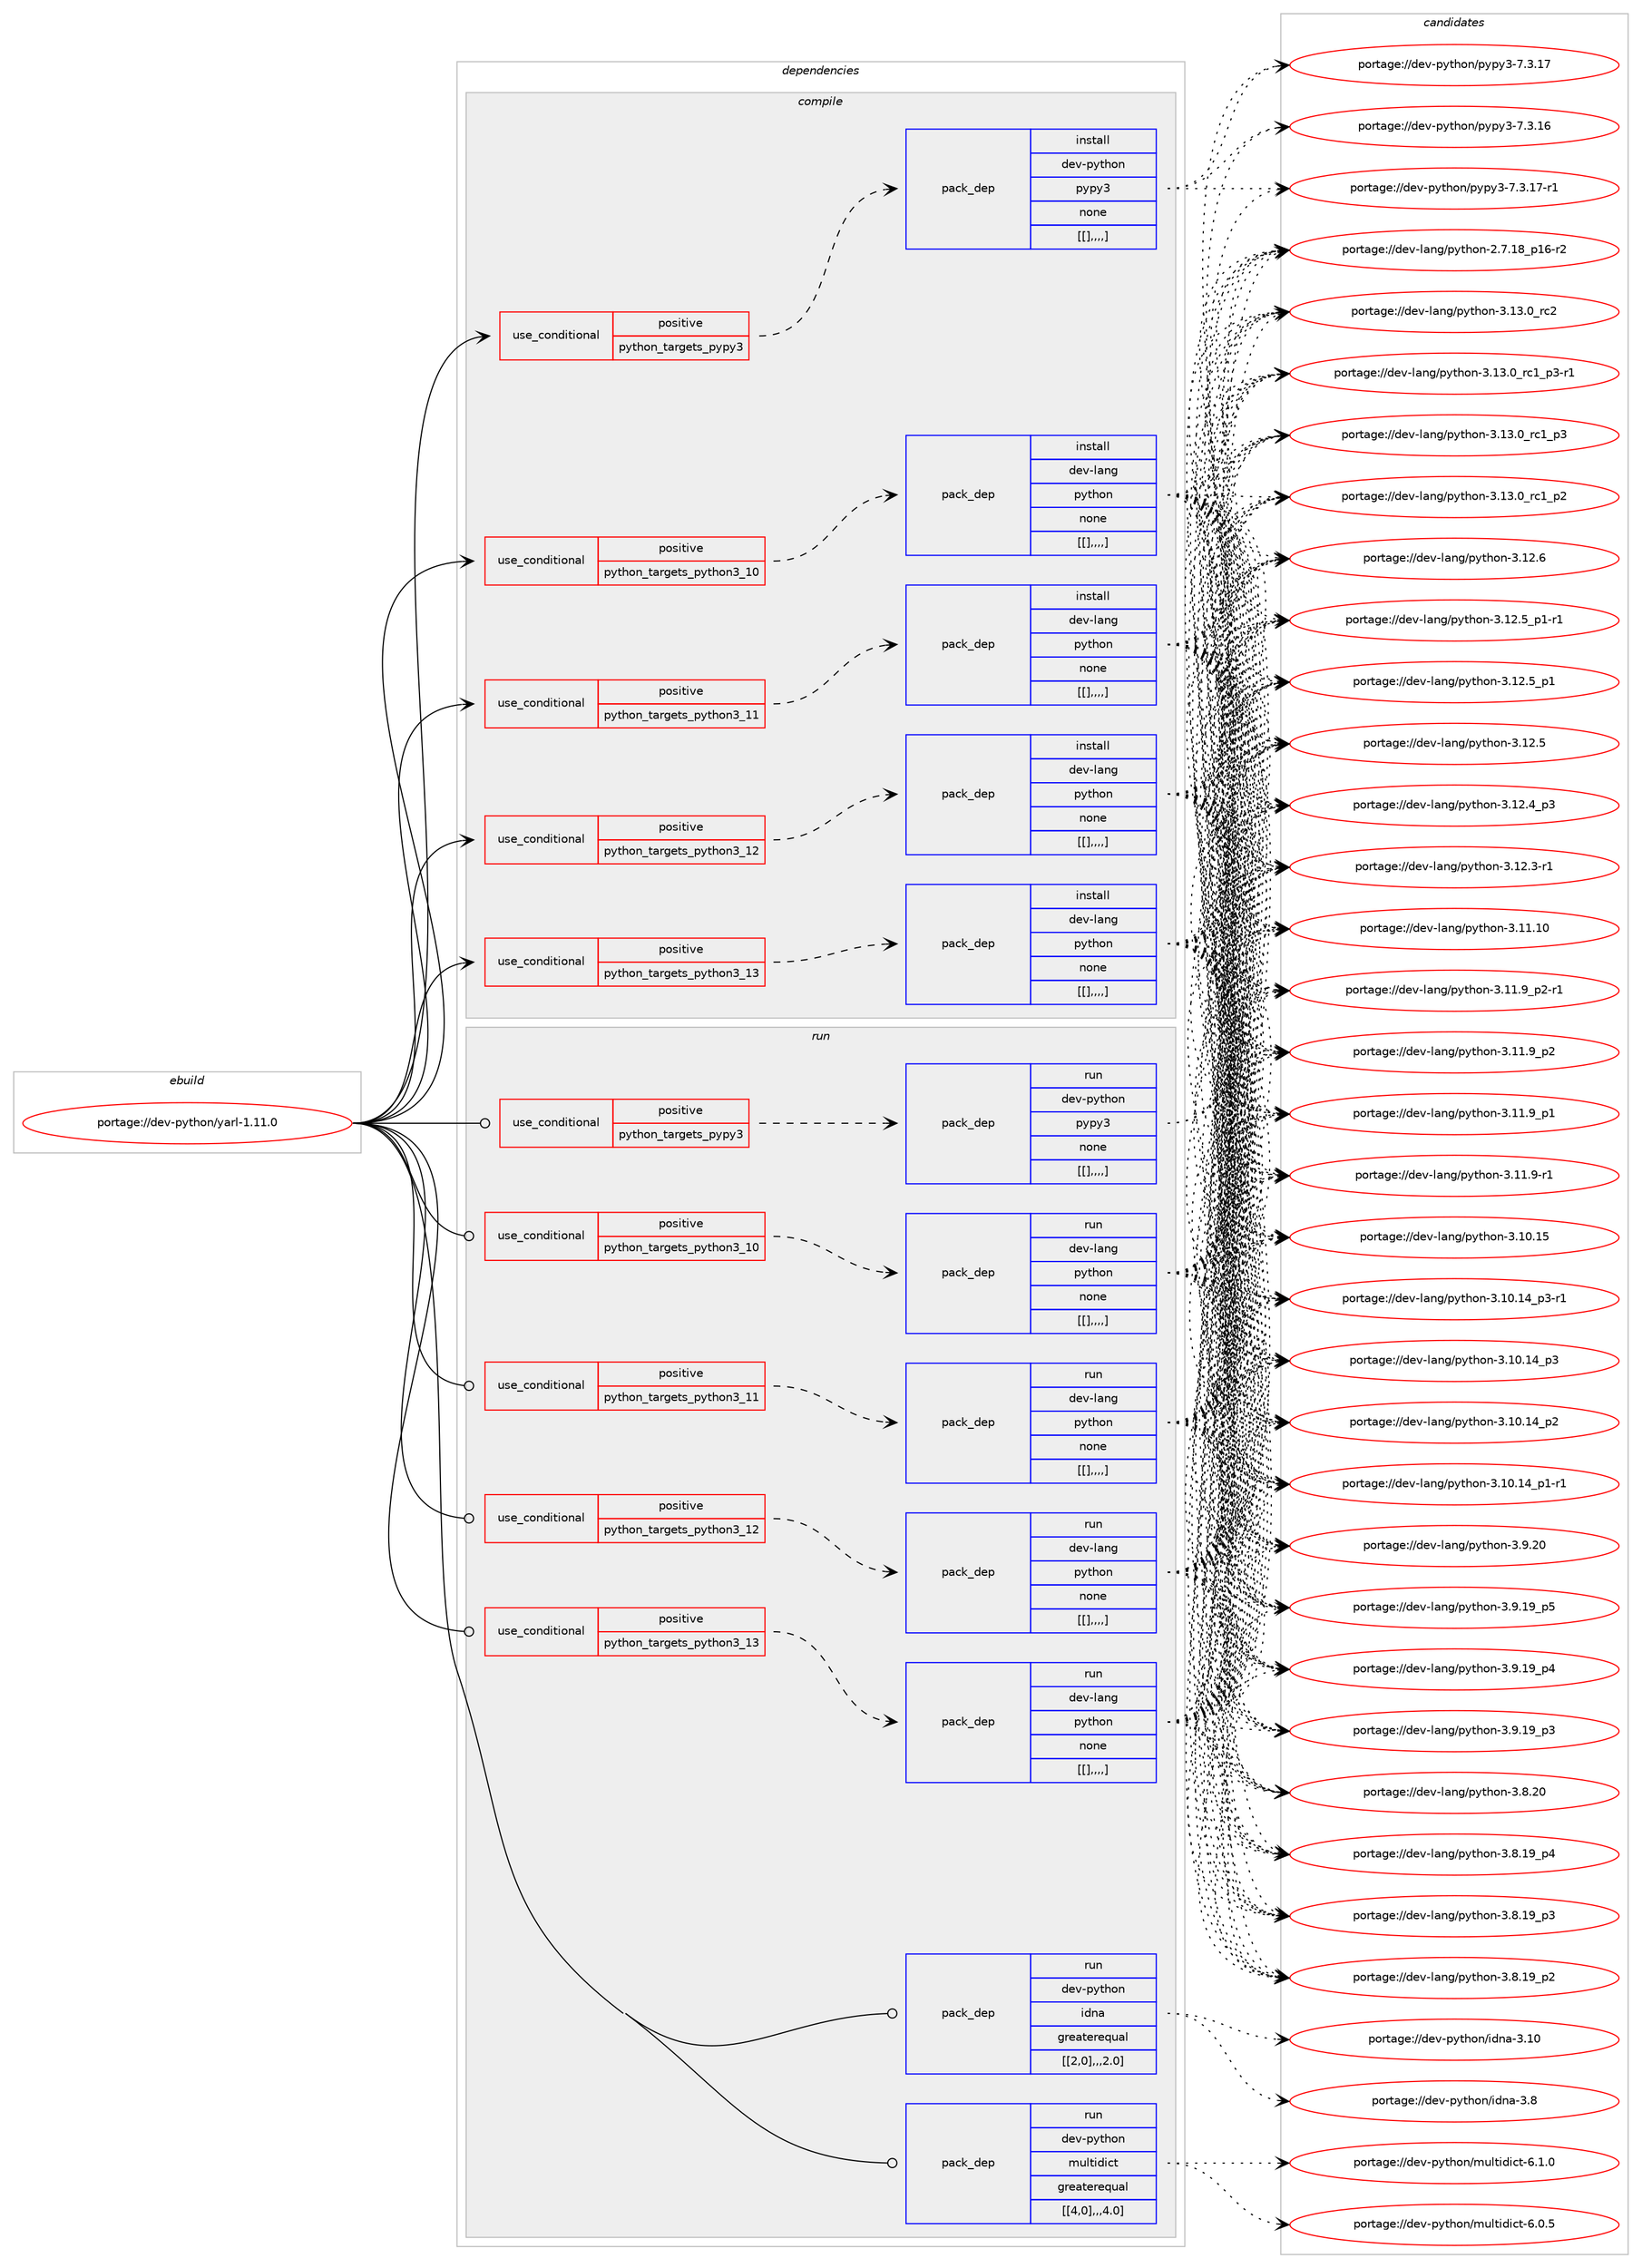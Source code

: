 digraph prolog {

# *************
# Graph options
# *************

newrank=true;
concentrate=true;
compound=true;
graph [rankdir=LR,fontname=Helvetica,fontsize=10,ranksep=1.5];#, ranksep=2.5, nodesep=0.2];
edge  [arrowhead=vee];
node  [fontname=Helvetica,fontsize=10];

# **********
# The ebuild
# **********

subgraph cluster_leftcol {
color=gray;
label=<<i>ebuild</i>>;
id [label="portage://dev-python/yarl-1.11.0", color=red, width=4, href="../dev-python/yarl-1.11.0.svg"];
}

# ****************
# The dependencies
# ****************

subgraph cluster_midcol {
color=gray;
label=<<i>dependencies</i>>;
subgraph cluster_compile {
fillcolor="#eeeeee";
style=filled;
label=<<i>compile</i>>;
subgraph cond42488 {
dependency170231 [label=<<TABLE BORDER="0" CELLBORDER="1" CELLSPACING="0" CELLPADDING="4"><TR><TD ROWSPAN="3" CELLPADDING="10">use_conditional</TD></TR><TR><TD>positive</TD></TR><TR><TD>python_targets_pypy3</TD></TR></TABLE>>, shape=none, color=red];
subgraph pack126477 {
dependency170232 [label=<<TABLE BORDER="0" CELLBORDER="1" CELLSPACING="0" CELLPADDING="4" WIDTH="220"><TR><TD ROWSPAN="6" CELLPADDING="30">pack_dep</TD></TR><TR><TD WIDTH="110">install</TD></TR><TR><TD>dev-python</TD></TR><TR><TD>pypy3</TD></TR><TR><TD>none</TD></TR><TR><TD>[[],,,,]</TD></TR></TABLE>>, shape=none, color=blue];
}
dependency170231:e -> dependency170232:w [weight=20,style="dashed",arrowhead="vee"];
}
id:e -> dependency170231:w [weight=20,style="solid",arrowhead="vee"];
subgraph cond42489 {
dependency170233 [label=<<TABLE BORDER="0" CELLBORDER="1" CELLSPACING="0" CELLPADDING="4"><TR><TD ROWSPAN="3" CELLPADDING="10">use_conditional</TD></TR><TR><TD>positive</TD></TR><TR><TD>python_targets_python3_10</TD></TR></TABLE>>, shape=none, color=red];
subgraph pack126478 {
dependency170234 [label=<<TABLE BORDER="0" CELLBORDER="1" CELLSPACING="0" CELLPADDING="4" WIDTH="220"><TR><TD ROWSPAN="6" CELLPADDING="30">pack_dep</TD></TR><TR><TD WIDTH="110">install</TD></TR><TR><TD>dev-lang</TD></TR><TR><TD>python</TD></TR><TR><TD>none</TD></TR><TR><TD>[[],,,,]</TD></TR></TABLE>>, shape=none, color=blue];
}
dependency170233:e -> dependency170234:w [weight=20,style="dashed",arrowhead="vee"];
}
id:e -> dependency170233:w [weight=20,style="solid",arrowhead="vee"];
subgraph cond42490 {
dependency170235 [label=<<TABLE BORDER="0" CELLBORDER="1" CELLSPACING="0" CELLPADDING="4"><TR><TD ROWSPAN="3" CELLPADDING="10">use_conditional</TD></TR><TR><TD>positive</TD></TR><TR><TD>python_targets_python3_11</TD></TR></TABLE>>, shape=none, color=red];
subgraph pack126479 {
dependency170236 [label=<<TABLE BORDER="0" CELLBORDER="1" CELLSPACING="0" CELLPADDING="4" WIDTH="220"><TR><TD ROWSPAN="6" CELLPADDING="30">pack_dep</TD></TR><TR><TD WIDTH="110">install</TD></TR><TR><TD>dev-lang</TD></TR><TR><TD>python</TD></TR><TR><TD>none</TD></TR><TR><TD>[[],,,,]</TD></TR></TABLE>>, shape=none, color=blue];
}
dependency170235:e -> dependency170236:w [weight=20,style="dashed",arrowhead="vee"];
}
id:e -> dependency170235:w [weight=20,style="solid",arrowhead="vee"];
subgraph cond42491 {
dependency170237 [label=<<TABLE BORDER="0" CELLBORDER="1" CELLSPACING="0" CELLPADDING="4"><TR><TD ROWSPAN="3" CELLPADDING="10">use_conditional</TD></TR><TR><TD>positive</TD></TR><TR><TD>python_targets_python3_12</TD></TR></TABLE>>, shape=none, color=red];
subgraph pack126480 {
dependency170238 [label=<<TABLE BORDER="0" CELLBORDER="1" CELLSPACING="0" CELLPADDING="4" WIDTH="220"><TR><TD ROWSPAN="6" CELLPADDING="30">pack_dep</TD></TR><TR><TD WIDTH="110">install</TD></TR><TR><TD>dev-lang</TD></TR><TR><TD>python</TD></TR><TR><TD>none</TD></TR><TR><TD>[[],,,,]</TD></TR></TABLE>>, shape=none, color=blue];
}
dependency170237:e -> dependency170238:w [weight=20,style="dashed",arrowhead="vee"];
}
id:e -> dependency170237:w [weight=20,style="solid",arrowhead="vee"];
subgraph cond42492 {
dependency170239 [label=<<TABLE BORDER="0" CELLBORDER="1" CELLSPACING="0" CELLPADDING="4"><TR><TD ROWSPAN="3" CELLPADDING="10">use_conditional</TD></TR><TR><TD>positive</TD></TR><TR><TD>python_targets_python3_13</TD></TR></TABLE>>, shape=none, color=red];
subgraph pack126481 {
dependency170240 [label=<<TABLE BORDER="0" CELLBORDER="1" CELLSPACING="0" CELLPADDING="4" WIDTH="220"><TR><TD ROWSPAN="6" CELLPADDING="30">pack_dep</TD></TR><TR><TD WIDTH="110">install</TD></TR><TR><TD>dev-lang</TD></TR><TR><TD>python</TD></TR><TR><TD>none</TD></TR><TR><TD>[[],,,,]</TD></TR></TABLE>>, shape=none, color=blue];
}
dependency170239:e -> dependency170240:w [weight=20,style="dashed",arrowhead="vee"];
}
id:e -> dependency170239:w [weight=20,style="solid",arrowhead="vee"];
}
subgraph cluster_compileandrun {
fillcolor="#eeeeee";
style=filled;
label=<<i>compile and run</i>>;
}
subgraph cluster_run {
fillcolor="#eeeeee";
style=filled;
label=<<i>run</i>>;
subgraph cond42493 {
dependency170241 [label=<<TABLE BORDER="0" CELLBORDER="1" CELLSPACING="0" CELLPADDING="4"><TR><TD ROWSPAN="3" CELLPADDING="10">use_conditional</TD></TR><TR><TD>positive</TD></TR><TR><TD>python_targets_pypy3</TD></TR></TABLE>>, shape=none, color=red];
subgraph pack126482 {
dependency170242 [label=<<TABLE BORDER="0" CELLBORDER="1" CELLSPACING="0" CELLPADDING="4" WIDTH="220"><TR><TD ROWSPAN="6" CELLPADDING="30">pack_dep</TD></TR><TR><TD WIDTH="110">run</TD></TR><TR><TD>dev-python</TD></TR><TR><TD>pypy3</TD></TR><TR><TD>none</TD></TR><TR><TD>[[],,,,]</TD></TR></TABLE>>, shape=none, color=blue];
}
dependency170241:e -> dependency170242:w [weight=20,style="dashed",arrowhead="vee"];
}
id:e -> dependency170241:w [weight=20,style="solid",arrowhead="odot"];
subgraph cond42494 {
dependency170243 [label=<<TABLE BORDER="0" CELLBORDER="1" CELLSPACING="0" CELLPADDING="4"><TR><TD ROWSPAN="3" CELLPADDING="10">use_conditional</TD></TR><TR><TD>positive</TD></TR><TR><TD>python_targets_python3_10</TD></TR></TABLE>>, shape=none, color=red];
subgraph pack126483 {
dependency170244 [label=<<TABLE BORDER="0" CELLBORDER="1" CELLSPACING="0" CELLPADDING="4" WIDTH="220"><TR><TD ROWSPAN="6" CELLPADDING="30">pack_dep</TD></TR><TR><TD WIDTH="110">run</TD></TR><TR><TD>dev-lang</TD></TR><TR><TD>python</TD></TR><TR><TD>none</TD></TR><TR><TD>[[],,,,]</TD></TR></TABLE>>, shape=none, color=blue];
}
dependency170243:e -> dependency170244:w [weight=20,style="dashed",arrowhead="vee"];
}
id:e -> dependency170243:w [weight=20,style="solid",arrowhead="odot"];
subgraph cond42495 {
dependency170245 [label=<<TABLE BORDER="0" CELLBORDER="1" CELLSPACING="0" CELLPADDING="4"><TR><TD ROWSPAN="3" CELLPADDING="10">use_conditional</TD></TR><TR><TD>positive</TD></TR><TR><TD>python_targets_python3_11</TD></TR></TABLE>>, shape=none, color=red];
subgraph pack126484 {
dependency170246 [label=<<TABLE BORDER="0" CELLBORDER="1" CELLSPACING="0" CELLPADDING="4" WIDTH="220"><TR><TD ROWSPAN="6" CELLPADDING="30">pack_dep</TD></TR><TR><TD WIDTH="110">run</TD></TR><TR><TD>dev-lang</TD></TR><TR><TD>python</TD></TR><TR><TD>none</TD></TR><TR><TD>[[],,,,]</TD></TR></TABLE>>, shape=none, color=blue];
}
dependency170245:e -> dependency170246:w [weight=20,style="dashed",arrowhead="vee"];
}
id:e -> dependency170245:w [weight=20,style="solid",arrowhead="odot"];
subgraph cond42496 {
dependency170247 [label=<<TABLE BORDER="0" CELLBORDER="1" CELLSPACING="0" CELLPADDING="4"><TR><TD ROWSPAN="3" CELLPADDING="10">use_conditional</TD></TR><TR><TD>positive</TD></TR><TR><TD>python_targets_python3_12</TD></TR></TABLE>>, shape=none, color=red];
subgraph pack126485 {
dependency170248 [label=<<TABLE BORDER="0" CELLBORDER="1" CELLSPACING="0" CELLPADDING="4" WIDTH="220"><TR><TD ROWSPAN="6" CELLPADDING="30">pack_dep</TD></TR><TR><TD WIDTH="110">run</TD></TR><TR><TD>dev-lang</TD></TR><TR><TD>python</TD></TR><TR><TD>none</TD></TR><TR><TD>[[],,,,]</TD></TR></TABLE>>, shape=none, color=blue];
}
dependency170247:e -> dependency170248:w [weight=20,style="dashed",arrowhead="vee"];
}
id:e -> dependency170247:w [weight=20,style="solid",arrowhead="odot"];
subgraph cond42497 {
dependency170249 [label=<<TABLE BORDER="0" CELLBORDER="1" CELLSPACING="0" CELLPADDING="4"><TR><TD ROWSPAN="3" CELLPADDING="10">use_conditional</TD></TR><TR><TD>positive</TD></TR><TR><TD>python_targets_python3_13</TD></TR></TABLE>>, shape=none, color=red];
subgraph pack126486 {
dependency170250 [label=<<TABLE BORDER="0" CELLBORDER="1" CELLSPACING="0" CELLPADDING="4" WIDTH="220"><TR><TD ROWSPAN="6" CELLPADDING="30">pack_dep</TD></TR><TR><TD WIDTH="110">run</TD></TR><TR><TD>dev-lang</TD></TR><TR><TD>python</TD></TR><TR><TD>none</TD></TR><TR><TD>[[],,,,]</TD></TR></TABLE>>, shape=none, color=blue];
}
dependency170249:e -> dependency170250:w [weight=20,style="dashed",arrowhead="vee"];
}
id:e -> dependency170249:w [weight=20,style="solid",arrowhead="odot"];
subgraph pack126487 {
dependency170251 [label=<<TABLE BORDER="0" CELLBORDER="1" CELLSPACING="0" CELLPADDING="4" WIDTH="220"><TR><TD ROWSPAN="6" CELLPADDING="30">pack_dep</TD></TR><TR><TD WIDTH="110">run</TD></TR><TR><TD>dev-python</TD></TR><TR><TD>idna</TD></TR><TR><TD>greaterequal</TD></TR><TR><TD>[[2,0],,,2.0]</TD></TR></TABLE>>, shape=none, color=blue];
}
id:e -> dependency170251:w [weight=20,style="solid",arrowhead="odot"];
subgraph pack126488 {
dependency170252 [label=<<TABLE BORDER="0" CELLBORDER="1" CELLSPACING="0" CELLPADDING="4" WIDTH="220"><TR><TD ROWSPAN="6" CELLPADDING="30">pack_dep</TD></TR><TR><TD WIDTH="110">run</TD></TR><TR><TD>dev-python</TD></TR><TR><TD>multidict</TD></TR><TR><TD>greaterequal</TD></TR><TR><TD>[[4,0],,,4.0]</TD></TR></TABLE>>, shape=none, color=blue];
}
id:e -> dependency170252:w [weight=20,style="solid",arrowhead="odot"];
}
}

# **************
# The candidates
# **************

subgraph cluster_choices {
rank=same;
color=gray;
label=<<i>candidates</i>>;

subgraph choice126477 {
color=black;
nodesep=1;
choice100101118451121211161041111104711212111212151455546514649554511449 [label="portage://dev-python/pypy3-7.3.17-r1", color=red, width=4,href="../dev-python/pypy3-7.3.17-r1.svg"];
choice10010111845112121116104111110471121211121215145554651464955 [label="portage://dev-python/pypy3-7.3.17", color=red, width=4,href="../dev-python/pypy3-7.3.17.svg"];
choice10010111845112121116104111110471121211121215145554651464954 [label="portage://dev-python/pypy3-7.3.16", color=red, width=4,href="../dev-python/pypy3-7.3.16.svg"];
dependency170232:e -> choice100101118451121211161041111104711212111212151455546514649554511449:w [style=dotted,weight="100"];
dependency170232:e -> choice10010111845112121116104111110471121211121215145554651464955:w [style=dotted,weight="100"];
dependency170232:e -> choice10010111845112121116104111110471121211121215145554651464954:w [style=dotted,weight="100"];
}
subgraph choice126478 {
color=black;
nodesep=1;
choice10010111845108971101034711212111610411111045514649514648951149950 [label="portage://dev-lang/python-3.13.0_rc2", color=red, width=4,href="../dev-lang/python-3.13.0_rc2.svg"];
choice1001011184510897110103471121211161041111104551464951464895114994995112514511449 [label="portage://dev-lang/python-3.13.0_rc1_p3-r1", color=red, width=4,href="../dev-lang/python-3.13.0_rc1_p3-r1.svg"];
choice100101118451089711010347112121116104111110455146495146489511499499511251 [label="portage://dev-lang/python-3.13.0_rc1_p3", color=red, width=4,href="../dev-lang/python-3.13.0_rc1_p3.svg"];
choice100101118451089711010347112121116104111110455146495146489511499499511250 [label="portage://dev-lang/python-3.13.0_rc1_p2", color=red, width=4,href="../dev-lang/python-3.13.0_rc1_p2.svg"];
choice10010111845108971101034711212111610411111045514649504654 [label="portage://dev-lang/python-3.12.6", color=red, width=4,href="../dev-lang/python-3.12.6.svg"];
choice1001011184510897110103471121211161041111104551464950465395112494511449 [label="portage://dev-lang/python-3.12.5_p1-r1", color=red, width=4,href="../dev-lang/python-3.12.5_p1-r1.svg"];
choice100101118451089711010347112121116104111110455146495046539511249 [label="portage://dev-lang/python-3.12.5_p1", color=red, width=4,href="../dev-lang/python-3.12.5_p1.svg"];
choice10010111845108971101034711212111610411111045514649504653 [label="portage://dev-lang/python-3.12.5", color=red, width=4,href="../dev-lang/python-3.12.5.svg"];
choice100101118451089711010347112121116104111110455146495046529511251 [label="portage://dev-lang/python-3.12.4_p3", color=red, width=4,href="../dev-lang/python-3.12.4_p3.svg"];
choice100101118451089711010347112121116104111110455146495046514511449 [label="portage://dev-lang/python-3.12.3-r1", color=red, width=4,href="../dev-lang/python-3.12.3-r1.svg"];
choice1001011184510897110103471121211161041111104551464949464948 [label="portage://dev-lang/python-3.11.10", color=red, width=4,href="../dev-lang/python-3.11.10.svg"];
choice1001011184510897110103471121211161041111104551464949465795112504511449 [label="portage://dev-lang/python-3.11.9_p2-r1", color=red, width=4,href="../dev-lang/python-3.11.9_p2-r1.svg"];
choice100101118451089711010347112121116104111110455146494946579511250 [label="portage://dev-lang/python-3.11.9_p2", color=red, width=4,href="../dev-lang/python-3.11.9_p2.svg"];
choice100101118451089711010347112121116104111110455146494946579511249 [label="portage://dev-lang/python-3.11.9_p1", color=red, width=4,href="../dev-lang/python-3.11.9_p1.svg"];
choice100101118451089711010347112121116104111110455146494946574511449 [label="portage://dev-lang/python-3.11.9-r1", color=red, width=4,href="../dev-lang/python-3.11.9-r1.svg"];
choice1001011184510897110103471121211161041111104551464948464953 [label="portage://dev-lang/python-3.10.15", color=red, width=4,href="../dev-lang/python-3.10.15.svg"];
choice100101118451089711010347112121116104111110455146494846495295112514511449 [label="portage://dev-lang/python-3.10.14_p3-r1", color=red, width=4,href="../dev-lang/python-3.10.14_p3-r1.svg"];
choice10010111845108971101034711212111610411111045514649484649529511251 [label="portage://dev-lang/python-3.10.14_p3", color=red, width=4,href="../dev-lang/python-3.10.14_p3.svg"];
choice10010111845108971101034711212111610411111045514649484649529511250 [label="portage://dev-lang/python-3.10.14_p2", color=red, width=4,href="../dev-lang/python-3.10.14_p2.svg"];
choice100101118451089711010347112121116104111110455146494846495295112494511449 [label="portage://dev-lang/python-3.10.14_p1-r1", color=red, width=4,href="../dev-lang/python-3.10.14_p1-r1.svg"];
choice10010111845108971101034711212111610411111045514657465048 [label="portage://dev-lang/python-3.9.20", color=red, width=4,href="../dev-lang/python-3.9.20.svg"];
choice100101118451089711010347112121116104111110455146574649579511253 [label="portage://dev-lang/python-3.9.19_p5", color=red, width=4,href="../dev-lang/python-3.9.19_p5.svg"];
choice100101118451089711010347112121116104111110455146574649579511252 [label="portage://dev-lang/python-3.9.19_p4", color=red, width=4,href="../dev-lang/python-3.9.19_p4.svg"];
choice100101118451089711010347112121116104111110455146574649579511251 [label="portage://dev-lang/python-3.9.19_p3", color=red, width=4,href="../dev-lang/python-3.9.19_p3.svg"];
choice10010111845108971101034711212111610411111045514656465048 [label="portage://dev-lang/python-3.8.20", color=red, width=4,href="../dev-lang/python-3.8.20.svg"];
choice100101118451089711010347112121116104111110455146564649579511252 [label="portage://dev-lang/python-3.8.19_p4", color=red, width=4,href="../dev-lang/python-3.8.19_p4.svg"];
choice100101118451089711010347112121116104111110455146564649579511251 [label="portage://dev-lang/python-3.8.19_p3", color=red, width=4,href="../dev-lang/python-3.8.19_p3.svg"];
choice100101118451089711010347112121116104111110455146564649579511250 [label="portage://dev-lang/python-3.8.19_p2", color=red, width=4,href="../dev-lang/python-3.8.19_p2.svg"];
choice100101118451089711010347112121116104111110455046554649569511249544511450 [label="portage://dev-lang/python-2.7.18_p16-r2", color=red, width=4,href="../dev-lang/python-2.7.18_p16-r2.svg"];
dependency170234:e -> choice10010111845108971101034711212111610411111045514649514648951149950:w [style=dotted,weight="100"];
dependency170234:e -> choice1001011184510897110103471121211161041111104551464951464895114994995112514511449:w [style=dotted,weight="100"];
dependency170234:e -> choice100101118451089711010347112121116104111110455146495146489511499499511251:w [style=dotted,weight="100"];
dependency170234:e -> choice100101118451089711010347112121116104111110455146495146489511499499511250:w [style=dotted,weight="100"];
dependency170234:e -> choice10010111845108971101034711212111610411111045514649504654:w [style=dotted,weight="100"];
dependency170234:e -> choice1001011184510897110103471121211161041111104551464950465395112494511449:w [style=dotted,weight="100"];
dependency170234:e -> choice100101118451089711010347112121116104111110455146495046539511249:w [style=dotted,weight="100"];
dependency170234:e -> choice10010111845108971101034711212111610411111045514649504653:w [style=dotted,weight="100"];
dependency170234:e -> choice100101118451089711010347112121116104111110455146495046529511251:w [style=dotted,weight="100"];
dependency170234:e -> choice100101118451089711010347112121116104111110455146495046514511449:w [style=dotted,weight="100"];
dependency170234:e -> choice1001011184510897110103471121211161041111104551464949464948:w [style=dotted,weight="100"];
dependency170234:e -> choice1001011184510897110103471121211161041111104551464949465795112504511449:w [style=dotted,weight="100"];
dependency170234:e -> choice100101118451089711010347112121116104111110455146494946579511250:w [style=dotted,weight="100"];
dependency170234:e -> choice100101118451089711010347112121116104111110455146494946579511249:w [style=dotted,weight="100"];
dependency170234:e -> choice100101118451089711010347112121116104111110455146494946574511449:w [style=dotted,weight="100"];
dependency170234:e -> choice1001011184510897110103471121211161041111104551464948464953:w [style=dotted,weight="100"];
dependency170234:e -> choice100101118451089711010347112121116104111110455146494846495295112514511449:w [style=dotted,weight="100"];
dependency170234:e -> choice10010111845108971101034711212111610411111045514649484649529511251:w [style=dotted,weight="100"];
dependency170234:e -> choice10010111845108971101034711212111610411111045514649484649529511250:w [style=dotted,weight="100"];
dependency170234:e -> choice100101118451089711010347112121116104111110455146494846495295112494511449:w [style=dotted,weight="100"];
dependency170234:e -> choice10010111845108971101034711212111610411111045514657465048:w [style=dotted,weight="100"];
dependency170234:e -> choice100101118451089711010347112121116104111110455146574649579511253:w [style=dotted,weight="100"];
dependency170234:e -> choice100101118451089711010347112121116104111110455146574649579511252:w [style=dotted,weight="100"];
dependency170234:e -> choice100101118451089711010347112121116104111110455146574649579511251:w [style=dotted,weight="100"];
dependency170234:e -> choice10010111845108971101034711212111610411111045514656465048:w [style=dotted,weight="100"];
dependency170234:e -> choice100101118451089711010347112121116104111110455146564649579511252:w [style=dotted,weight="100"];
dependency170234:e -> choice100101118451089711010347112121116104111110455146564649579511251:w [style=dotted,weight="100"];
dependency170234:e -> choice100101118451089711010347112121116104111110455146564649579511250:w [style=dotted,weight="100"];
dependency170234:e -> choice100101118451089711010347112121116104111110455046554649569511249544511450:w [style=dotted,weight="100"];
}
subgraph choice126479 {
color=black;
nodesep=1;
choice10010111845108971101034711212111610411111045514649514648951149950 [label="portage://dev-lang/python-3.13.0_rc2", color=red, width=4,href="../dev-lang/python-3.13.0_rc2.svg"];
choice1001011184510897110103471121211161041111104551464951464895114994995112514511449 [label="portage://dev-lang/python-3.13.0_rc1_p3-r1", color=red, width=4,href="../dev-lang/python-3.13.0_rc1_p3-r1.svg"];
choice100101118451089711010347112121116104111110455146495146489511499499511251 [label="portage://dev-lang/python-3.13.0_rc1_p3", color=red, width=4,href="../dev-lang/python-3.13.0_rc1_p3.svg"];
choice100101118451089711010347112121116104111110455146495146489511499499511250 [label="portage://dev-lang/python-3.13.0_rc1_p2", color=red, width=4,href="../dev-lang/python-3.13.0_rc1_p2.svg"];
choice10010111845108971101034711212111610411111045514649504654 [label="portage://dev-lang/python-3.12.6", color=red, width=4,href="../dev-lang/python-3.12.6.svg"];
choice1001011184510897110103471121211161041111104551464950465395112494511449 [label="portage://dev-lang/python-3.12.5_p1-r1", color=red, width=4,href="../dev-lang/python-3.12.5_p1-r1.svg"];
choice100101118451089711010347112121116104111110455146495046539511249 [label="portage://dev-lang/python-3.12.5_p1", color=red, width=4,href="../dev-lang/python-3.12.5_p1.svg"];
choice10010111845108971101034711212111610411111045514649504653 [label="portage://dev-lang/python-3.12.5", color=red, width=4,href="../dev-lang/python-3.12.5.svg"];
choice100101118451089711010347112121116104111110455146495046529511251 [label="portage://dev-lang/python-3.12.4_p3", color=red, width=4,href="../dev-lang/python-3.12.4_p3.svg"];
choice100101118451089711010347112121116104111110455146495046514511449 [label="portage://dev-lang/python-3.12.3-r1", color=red, width=4,href="../dev-lang/python-3.12.3-r1.svg"];
choice1001011184510897110103471121211161041111104551464949464948 [label="portage://dev-lang/python-3.11.10", color=red, width=4,href="../dev-lang/python-3.11.10.svg"];
choice1001011184510897110103471121211161041111104551464949465795112504511449 [label="portage://dev-lang/python-3.11.9_p2-r1", color=red, width=4,href="../dev-lang/python-3.11.9_p2-r1.svg"];
choice100101118451089711010347112121116104111110455146494946579511250 [label="portage://dev-lang/python-3.11.9_p2", color=red, width=4,href="../dev-lang/python-3.11.9_p2.svg"];
choice100101118451089711010347112121116104111110455146494946579511249 [label="portage://dev-lang/python-3.11.9_p1", color=red, width=4,href="../dev-lang/python-3.11.9_p1.svg"];
choice100101118451089711010347112121116104111110455146494946574511449 [label="portage://dev-lang/python-3.11.9-r1", color=red, width=4,href="../dev-lang/python-3.11.9-r1.svg"];
choice1001011184510897110103471121211161041111104551464948464953 [label="portage://dev-lang/python-3.10.15", color=red, width=4,href="../dev-lang/python-3.10.15.svg"];
choice100101118451089711010347112121116104111110455146494846495295112514511449 [label="portage://dev-lang/python-3.10.14_p3-r1", color=red, width=4,href="../dev-lang/python-3.10.14_p3-r1.svg"];
choice10010111845108971101034711212111610411111045514649484649529511251 [label="portage://dev-lang/python-3.10.14_p3", color=red, width=4,href="../dev-lang/python-3.10.14_p3.svg"];
choice10010111845108971101034711212111610411111045514649484649529511250 [label="portage://dev-lang/python-3.10.14_p2", color=red, width=4,href="../dev-lang/python-3.10.14_p2.svg"];
choice100101118451089711010347112121116104111110455146494846495295112494511449 [label="portage://dev-lang/python-3.10.14_p1-r1", color=red, width=4,href="../dev-lang/python-3.10.14_p1-r1.svg"];
choice10010111845108971101034711212111610411111045514657465048 [label="portage://dev-lang/python-3.9.20", color=red, width=4,href="../dev-lang/python-3.9.20.svg"];
choice100101118451089711010347112121116104111110455146574649579511253 [label="portage://dev-lang/python-3.9.19_p5", color=red, width=4,href="../dev-lang/python-3.9.19_p5.svg"];
choice100101118451089711010347112121116104111110455146574649579511252 [label="portage://dev-lang/python-3.9.19_p4", color=red, width=4,href="../dev-lang/python-3.9.19_p4.svg"];
choice100101118451089711010347112121116104111110455146574649579511251 [label="portage://dev-lang/python-3.9.19_p3", color=red, width=4,href="../dev-lang/python-3.9.19_p3.svg"];
choice10010111845108971101034711212111610411111045514656465048 [label="portage://dev-lang/python-3.8.20", color=red, width=4,href="../dev-lang/python-3.8.20.svg"];
choice100101118451089711010347112121116104111110455146564649579511252 [label="portage://dev-lang/python-3.8.19_p4", color=red, width=4,href="../dev-lang/python-3.8.19_p4.svg"];
choice100101118451089711010347112121116104111110455146564649579511251 [label="portage://dev-lang/python-3.8.19_p3", color=red, width=4,href="../dev-lang/python-3.8.19_p3.svg"];
choice100101118451089711010347112121116104111110455146564649579511250 [label="portage://dev-lang/python-3.8.19_p2", color=red, width=4,href="../dev-lang/python-3.8.19_p2.svg"];
choice100101118451089711010347112121116104111110455046554649569511249544511450 [label="portage://dev-lang/python-2.7.18_p16-r2", color=red, width=4,href="../dev-lang/python-2.7.18_p16-r2.svg"];
dependency170236:e -> choice10010111845108971101034711212111610411111045514649514648951149950:w [style=dotted,weight="100"];
dependency170236:e -> choice1001011184510897110103471121211161041111104551464951464895114994995112514511449:w [style=dotted,weight="100"];
dependency170236:e -> choice100101118451089711010347112121116104111110455146495146489511499499511251:w [style=dotted,weight="100"];
dependency170236:e -> choice100101118451089711010347112121116104111110455146495146489511499499511250:w [style=dotted,weight="100"];
dependency170236:e -> choice10010111845108971101034711212111610411111045514649504654:w [style=dotted,weight="100"];
dependency170236:e -> choice1001011184510897110103471121211161041111104551464950465395112494511449:w [style=dotted,weight="100"];
dependency170236:e -> choice100101118451089711010347112121116104111110455146495046539511249:w [style=dotted,weight="100"];
dependency170236:e -> choice10010111845108971101034711212111610411111045514649504653:w [style=dotted,weight="100"];
dependency170236:e -> choice100101118451089711010347112121116104111110455146495046529511251:w [style=dotted,weight="100"];
dependency170236:e -> choice100101118451089711010347112121116104111110455146495046514511449:w [style=dotted,weight="100"];
dependency170236:e -> choice1001011184510897110103471121211161041111104551464949464948:w [style=dotted,weight="100"];
dependency170236:e -> choice1001011184510897110103471121211161041111104551464949465795112504511449:w [style=dotted,weight="100"];
dependency170236:e -> choice100101118451089711010347112121116104111110455146494946579511250:w [style=dotted,weight="100"];
dependency170236:e -> choice100101118451089711010347112121116104111110455146494946579511249:w [style=dotted,weight="100"];
dependency170236:e -> choice100101118451089711010347112121116104111110455146494946574511449:w [style=dotted,weight="100"];
dependency170236:e -> choice1001011184510897110103471121211161041111104551464948464953:w [style=dotted,weight="100"];
dependency170236:e -> choice100101118451089711010347112121116104111110455146494846495295112514511449:w [style=dotted,weight="100"];
dependency170236:e -> choice10010111845108971101034711212111610411111045514649484649529511251:w [style=dotted,weight="100"];
dependency170236:e -> choice10010111845108971101034711212111610411111045514649484649529511250:w [style=dotted,weight="100"];
dependency170236:e -> choice100101118451089711010347112121116104111110455146494846495295112494511449:w [style=dotted,weight="100"];
dependency170236:e -> choice10010111845108971101034711212111610411111045514657465048:w [style=dotted,weight="100"];
dependency170236:e -> choice100101118451089711010347112121116104111110455146574649579511253:w [style=dotted,weight="100"];
dependency170236:e -> choice100101118451089711010347112121116104111110455146574649579511252:w [style=dotted,weight="100"];
dependency170236:e -> choice100101118451089711010347112121116104111110455146574649579511251:w [style=dotted,weight="100"];
dependency170236:e -> choice10010111845108971101034711212111610411111045514656465048:w [style=dotted,weight="100"];
dependency170236:e -> choice100101118451089711010347112121116104111110455146564649579511252:w [style=dotted,weight="100"];
dependency170236:e -> choice100101118451089711010347112121116104111110455146564649579511251:w [style=dotted,weight="100"];
dependency170236:e -> choice100101118451089711010347112121116104111110455146564649579511250:w [style=dotted,weight="100"];
dependency170236:e -> choice100101118451089711010347112121116104111110455046554649569511249544511450:w [style=dotted,weight="100"];
}
subgraph choice126480 {
color=black;
nodesep=1;
choice10010111845108971101034711212111610411111045514649514648951149950 [label="portage://dev-lang/python-3.13.0_rc2", color=red, width=4,href="../dev-lang/python-3.13.0_rc2.svg"];
choice1001011184510897110103471121211161041111104551464951464895114994995112514511449 [label="portage://dev-lang/python-3.13.0_rc1_p3-r1", color=red, width=4,href="../dev-lang/python-3.13.0_rc1_p3-r1.svg"];
choice100101118451089711010347112121116104111110455146495146489511499499511251 [label="portage://dev-lang/python-3.13.0_rc1_p3", color=red, width=4,href="../dev-lang/python-3.13.0_rc1_p3.svg"];
choice100101118451089711010347112121116104111110455146495146489511499499511250 [label="portage://dev-lang/python-3.13.0_rc1_p2", color=red, width=4,href="../dev-lang/python-3.13.0_rc1_p2.svg"];
choice10010111845108971101034711212111610411111045514649504654 [label="portage://dev-lang/python-3.12.6", color=red, width=4,href="../dev-lang/python-3.12.6.svg"];
choice1001011184510897110103471121211161041111104551464950465395112494511449 [label="portage://dev-lang/python-3.12.5_p1-r1", color=red, width=4,href="../dev-lang/python-3.12.5_p1-r1.svg"];
choice100101118451089711010347112121116104111110455146495046539511249 [label="portage://dev-lang/python-3.12.5_p1", color=red, width=4,href="../dev-lang/python-3.12.5_p1.svg"];
choice10010111845108971101034711212111610411111045514649504653 [label="portage://dev-lang/python-3.12.5", color=red, width=4,href="../dev-lang/python-3.12.5.svg"];
choice100101118451089711010347112121116104111110455146495046529511251 [label="portage://dev-lang/python-3.12.4_p3", color=red, width=4,href="../dev-lang/python-3.12.4_p3.svg"];
choice100101118451089711010347112121116104111110455146495046514511449 [label="portage://dev-lang/python-3.12.3-r1", color=red, width=4,href="../dev-lang/python-3.12.3-r1.svg"];
choice1001011184510897110103471121211161041111104551464949464948 [label="portage://dev-lang/python-3.11.10", color=red, width=4,href="../dev-lang/python-3.11.10.svg"];
choice1001011184510897110103471121211161041111104551464949465795112504511449 [label="portage://dev-lang/python-3.11.9_p2-r1", color=red, width=4,href="../dev-lang/python-3.11.9_p2-r1.svg"];
choice100101118451089711010347112121116104111110455146494946579511250 [label="portage://dev-lang/python-3.11.9_p2", color=red, width=4,href="../dev-lang/python-3.11.9_p2.svg"];
choice100101118451089711010347112121116104111110455146494946579511249 [label="portage://dev-lang/python-3.11.9_p1", color=red, width=4,href="../dev-lang/python-3.11.9_p1.svg"];
choice100101118451089711010347112121116104111110455146494946574511449 [label="portage://dev-lang/python-3.11.9-r1", color=red, width=4,href="../dev-lang/python-3.11.9-r1.svg"];
choice1001011184510897110103471121211161041111104551464948464953 [label="portage://dev-lang/python-3.10.15", color=red, width=4,href="../dev-lang/python-3.10.15.svg"];
choice100101118451089711010347112121116104111110455146494846495295112514511449 [label="portage://dev-lang/python-3.10.14_p3-r1", color=red, width=4,href="../dev-lang/python-3.10.14_p3-r1.svg"];
choice10010111845108971101034711212111610411111045514649484649529511251 [label="portage://dev-lang/python-3.10.14_p3", color=red, width=4,href="../dev-lang/python-3.10.14_p3.svg"];
choice10010111845108971101034711212111610411111045514649484649529511250 [label="portage://dev-lang/python-3.10.14_p2", color=red, width=4,href="../dev-lang/python-3.10.14_p2.svg"];
choice100101118451089711010347112121116104111110455146494846495295112494511449 [label="portage://dev-lang/python-3.10.14_p1-r1", color=red, width=4,href="../dev-lang/python-3.10.14_p1-r1.svg"];
choice10010111845108971101034711212111610411111045514657465048 [label="portage://dev-lang/python-3.9.20", color=red, width=4,href="../dev-lang/python-3.9.20.svg"];
choice100101118451089711010347112121116104111110455146574649579511253 [label="portage://dev-lang/python-3.9.19_p5", color=red, width=4,href="../dev-lang/python-3.9.19_p5.svg"];
choice100101118451089711010347112121116104111110455146574649579511252 [label="portage://dev-lang/python-3.9.19_p4", color=red, width=4,href="../dev-lang/python-3.9.19_p4.svg"];
choice100101118451089711010347112121116104111110455146574649579511251 [label="portage://dev-lang/python-3.9.19_p3", color=red, width=4,href="../dev-lang/python-3.9.19_p3.svg"];
choice10010111845108971101034711212111610411111045514656465048 [label="portage://dev-lang/python-3.8.20", color=red, width=4,href="../dev-lang/python-3.8.20.svg"];
choice100101118451089711010347112121116104111110455146564649579511252 [label="portage://dev-lang/python-3.8.19_p4", color=red, width=4,href="../dev-lang/python-3.8.19_p4.svg"];
choice100101118451089711010347112121116104111110455146564649579511251 [label="portage://dev-lang/python-3.8.19_p3", color=red, width=4,href="../dev-lang/python-3.8.19_p3.svg"];
choice100101118451089711010347112121116104111110455146564649579511250 [label="portage://dev-lang/python-3.8.19_p2", color=red, width=4,href="../dev-lang/python-3.8.19_p2.svg"];
choice100101118451089711010347112121116104111110455046554649569511249544511450 [label="portage://dev-lang/python-2.7.18_p16-r2", color=red, width=4,href="../dev-lang/python-2.7.18_p16-r2.svg"];
dependency170238:e -> choice10010111845108971101034711212111610411111045514649514648951149950:w [style=dotted,weight="100"];
dependency170238:e -> choice1001011184510897110103471121211161041111104551464951464895114994995112514511449:w [style=dotted,weight="100"];
dependency170238:e -> choice100101118451089711010347112121116104111110455146495146489511499499511251:w [style=dotted,weight="100"];
dependency170238:e -> choice100101118451089711010347112121116104111110455146495146489511499499511250:w [style=dotted,weight="100"];
dependency170238:e -> choice10010111845108971101034711212111610411111045514649504654:w [style=dotted,weight="100"];
dependency170238:e -> choice1001011184510897110103471121211161041111104551464950465395112494511449:w [style=dotted,weight="100"];
dependency170238:e -> choice100101118451089711010347112121116104111110455146495046539511249:w [style=dotted,weight="100"];
dependency170238:e -> choice10010111845108971101034711212111610411111045514649504653:w [style=dotted,weight="100"];
dependency170238:e -> choice100101118451089711010347112121116104111110455146495046529511251:w [style=dotted,weight="100"];
dependency170238:e -> choice100101118451089711010347112121116104111110455146495046514511449:w [style=dotted,weight="100"];
dependency170238:e -> choice1001011184510897110103471121211161041111104551464949464948:w [style=dotted,weight="100"];
dependency170238:e -> choice1001011184510897110103471121211161041111104551464949465795112504511449:w [style=dotted,weight="100"];
dependency170238:e -> choice100101118451089711010347112121116104111110455146494946579511250:w [style=dotted,weight="100"];
dependency170238:e -> choice100101118451089711010347112121116104111110455146494946579511249:w [style=dotted,weight="100"];
dependency170238:e -> choice100101118451089711010347112121116104111110455146494946574511449:w [style=dotted,weight="100"];
dependency170238:e -> choice1001011184510897110103471121211161041111104551464948464953:w [style=dotted,weight="100"];
dependency170238:e -> choice100101118451089711010347112121116104111110455146494846495295112514511449:w [style=dotted,weight="100"];
dependency170238:e -> choice10010111845108971101034711212111610411111045514649484649529511251:w [style=dotted,weight="100"];
dependency170238:e -> choice10010111845108971101034711212111610411111045514649484649529511250:w [style=dotted,weight="100"];
dependency170238:e -> choice100101118451089711010347112121116104111110455146494846495295112494511449:w [style=dotted,weight="100"];
dependency170238:e -> choice10010111845108971101034711212111610411111045514657465048:w [style=dotted,weight="100"];
dependency170238:e -> choice100101118451089711010347112121116104111110455146574649579511253:w [style=dotted,weight="100"];
dependency170238:e -> choice100101118451089711010347112121116104111110455146574649579511252:w [style=dotted,weight="100"];
dependency170238:e -> choice100101118451089711010347112121116104111110455146574649579511251:w [style=dotted,weight="100"];
dependency170238:e -> choice10010111845108971101034711212111610411111045514656465048:w [style=dotted,weight="100"];
dependency170238:e -> choice100101118451089711010347112121116104111110455146564649579511252:w [style=dotted,weight="100"];
dependency170238:e -> choice100101118451089711010347112121116104111110455146564649579511251:w [style=dotted,weight="100"];
dependency170238:e -> choice100101118451089711010347112121116104111110455146564649579511250:w [style=dotted,weight="100"];
dependency170238:e -> choice100101118451089711010347112121116104111110455046554649569511249544511450:w [style=dotted,weight="100"];
}
subgraph choice126481 {
color=black;
nodesep=1;
choice10010111845108971101034711212111610411111045514649514648951149950 [label="portage://dev-lang/python-3.13.0_rc2", color=red, width=4,href="../dev-lang/python-3.13.0_rc2.svg"];
choice1001011184510897110103471121211161041111104551464951464895114994995112514511449 [label="portage://dev-lang/python-3.13.0_rc1_p3-r1", color=red, width=4,href="../dev-lang/python-3.13.0_rc1_p3-r1.svg"];
choice100101118451089711010347112121116104111110455146495146489511499499511251 [label="portage://dev-lang/python-3.13.0_rc1_p3", color=red, width=4,href="../dev-lang/python-3.13.0_rc1_p3.svg"];
choice100101118451089711010347112121116104111110455146495146489511499499511250 [label="portage://dev-lang/python-3.13.0_rc1_p2", color=red, width=4,href="../dev-lang/python-3.13.0_rc1_p2.svg"];
choice10010111845108971101034711212111610411111045514649504654 [label="portage://dev-lang/python-3.12.6", color=red, width=4,href="../dev-lang/python-3.12.6.svg"];
choice1001011184510897110103471121211161041111104551464950465395112494511449 [label="portage://dev-lang/python-3.12.5_p1-r1", color=red, width=4,href="../dev-lang/python-3.12.5_p1-r1.svg"];
choice100101118451089711010347112121116104111110455146495046539511249 [label="portage://dev-lang/python-3.12.5_p1", color=red, width=4,href="../dev-lang/python-3.12.5_p1.svg"];
choice10010111845108971101034711212111610411111045514649504653 [label="portage://dev-lang/python-3.12.5", color=red, width=4,href="../dev-lang/python-3.12.5.svg"];
choice100101118451089711010347112121116104111110455146495046529511251 [label="portage://dev-lang/python-3.12.4_p3", color=red, width=4,href="../dev-lang/python-3.12.4_p3.svg"];
choice100101118451089711010347112121116104111110455146495046514511449 [label="portage://dev-lang/python-3.12.3-r1", color=red, width=4,href="../dev-lang/python-3.12.3-r1.svg"];
choice1001011184510897110103471121211161041111104551464949464948 [label="portage://dev-lang/python-3.11.10", color=red, width=4,href="../dev-lang/python-3.11.10.svg"];
choice1001011184510897110103471121211161041111104551464949465795112504511449 [label="portage://dev-lang/python-3.11.9_p2-r1", color=red, width=4,href="../dev-lang/python-3.11.9_p2-r1.svg"];
choice100101118451089711010347112121116104111110455146494946579511250 [label="portage://dev-lang/python-3.11.9_p2", color=red, width=4,href="../dev-lang/python-3.11.9_p2.svg"];
choice100101118451089711010347112121116104111110455146494946579511249 [label="portage://dev-lang/python-3.11.9_p1", color=red, width=4,href="../dev-lang/python-3.11.9_p1.svg"];
choice100101118451089711010347112121116104111110455146494946574511449 [label="portage://dev-lang/python-3.11.9-r1", color=red, width=4,href="../dev-lang/python-3.11.9-r1.svg"];
choice1001011184510897110103471121211161041111104551464948464953 [label="portage://dev-lang/python-3.10.15", color=red, width=4,href="../dev-lang/python-3.10.15.svg"];
choice100101118451089711010347112121116104111110455146494846495295112514511449 [label="portage://dev-lang/python-3.10.14_p3-r1", color=red, width=4,href="../dev-lang/python-3.10.14_p3-r1.svg"];
choice10010111845108971101034711212111610411111045514649484649529511251 [label="portage://dev-lang/python-3.10.14_p3", color=red, width=4,href="../dev-lang/python-3.10.14_p3.svg"];
choice10010111845108971101034711212111610411111045514649484649529511250 [label="portage://dev-lang/python-3.10.14_p2", color=red, width=4,href="../dev-lang/python-3.10.14_p2.svg"];
choice100101118451089711010347112121116104111110455146494846495295112494511449 [label="portage://dev-lang/python-3.10.14_p1-r1", color=red, width=4,href="../dev-lang/python-3.10.14_p1-r1.svg"];
choice10010111845108971101034711212111610411111045514657465048 [label="portage://dev-lang/python-3.9.20", color=red, width=4,href="../dev-lang/python-3.9.20.svg"];
choice100101118451089711010347112121116104111110455146574649579511253 [label="portage://dev-lang/python-3.9.19_p5", color=red, width=4,href="../dev-lang/python-3.9.19_p5.svg"];
choice100101118451089711010347112121116104111110455146574649579511252 [label="portage://dev-lang/python-3.9.19_p4", color=red, width=4,href="../dev-lang/python-3.9.19_p4.svg"];
choice100101118451089711010347112121116104111110455146574649579511251 [label="portage://dev-lang/python-3.9.19_p3", color=red, width=4,href="../dev-lang/python-3.9.19_p3.svg"];
choice10010111845108971101034711212111610411111045514656465048 [label="portage://dev-lang/python-3.8.20", color=red, width=4,href="../dev-lang/python-3.8.20.svg"];
choice100101118451089711010347112121116104111110455146564649579511252 [label="portage://dev-lang/python-3.8.19_p4", color=red, width=4,href="../dev-lang/python-3.8.19_p4.svg"];
choice100101118451089711010347112121116104111110455146564649579511251 [label="portage://dev-lang/python-3.8.19_p3", color=red, width=4,href="../dev-lang/python-3.8.19_p3.svg"];
choice100101118451089711010347112121116104111110455146564649579511250 [label="portage://dev-lang/python-3.8.19_p2", color=red, width=4,href="../dev-lang/python-3.8.19_p2.svg"];
choice100101118451089711010347112121116104111110455046554649569511249544511450 [label="portage://dev-lang/python-2.7.18_p16-r2", color=red, width=4,href="../dev-lang/python-2.7.18_p16-r2.svg"];
dependency170240:e -> choice10010111845108971101034711212111610411111045514649514648951149950:w [style=dotted,weight="100"];
dependency170240:e -> choice1001011184510897110103471121211161041111104551464951464895114994995112514511449:w [style=dotted,weight="100"];
dependency170240:e -> choice100101118451089711010347112121116104111110455146495146489511499499511251:w [style=dotted,weight="100"];
dependency170240:e -> choice100101118451089711010347112121116104111110455146495146489511499499511250:w [style=dotted,weight="100"];
dependency170240:e -> choice10010111845108971101034711212111610411111045514649504654:w [style=dotted,weight="100"];
dependency170240:e -> choice1001011184510897110103471121211161041111104551464950465395112494511449:w [style=dotted,weight="100"];
dependency170240:e -> choice100101118451089711010347112121116104111110455146495046539511249:w [style=dotted,weight="100"];
dependency170240:e -> choice10010111845108971101034711212111610411111045514649504653:w [style=dotted,weight="100"];
dependency170240:e -> choice100101118451089711010347112121116104111110455146495046529511251:w [style=dotted,weight="100"];
dependency170240:e -> choice100101118451089711010347112121116104111110455146495046514511449:w [style=dotted,weight="100"];
dependency170240:e -> choice1001011184510897110103471121211161041111104551464949464948:w [style=dotted,weight="100"];
dependency170240:e -> choice1001011184510897110103471121211161041111104551464949465795112504511449:w [style=dotted,weight="100"];
dependency170240:e -> choice100101118451089711010347112121116104111110455146494946579511250:w [style=dotted,weight="100"];
dependency170240:e -> choice100101118451089711010347112121116104111110455146494946579511249:w [style=dotted,weight="100"];
dependency170240:e -> choice100101118451089711010347112121116104111110455146494946574511449:w [style=dotted,weight="100"];
dependency170240:e -> choice1001011184510897110103471121211161041111104551464948464953:w [style=dotted,weight="100"];
dependency170240:e -> choice100101118451089711010347112121116104111110455146494846495295112514511449:w [style=dotted,weight="100"];
dependency170240:e -> choice10010111845108971101034711212111610411111045514649484649529511251:w [style=dotted,weight="100"];
dependency170240:e -> choice10010111845108971101034711212111610411111045514649484649529511250:w [style=dotted,weight="100"];
dependency170240:e -> choice100101118451089711010347112121116104111110455146494846495295112494511449:w [style=dotted,weight="100"];
dependency170240:e -> choice10010111845108971101034711212111610411111045514657465048:w [style=dotted,weight="100"];
dependency170240:e -> choice100101118451089711010347112121116104111110455146574649579511253:w [style=dotted,weight="100"];
dependency170240:e -> choice100101118451089711010347112121116104111110455146574649579511252:w [style=dotted,weight="100"];
dependency170240:e -> choice100101118451089711010347112121116104111110455146574649579511251:w [style=dotted,weight="100"];
dependency170240:e -> choice10010111845108971101034711212111610411111045514656465048:w [style=dotted,weight="100"];
dependency170240:e -> choice100101118451089711010347112121116104111110455146564649579511252:w [style=dotted,weight="100"];
dependency170240:e -> choice100101118451089711010347112121116104111110455146564649579511251:w [style=dotted,weight="100"];
dependency170240:e -> choice100101118451089711010347112121116104111110455146564649579511250:w [style=dotted,weight="100"];
dependency170240:e -> choice100101118451089711010347112121116104111110455046554649569511249544511450:w [style=dotted,weight="100"];
}
subgraph choice126482 {
color=black;
nodesep=1;
choice100101118451121211161041111104711212111212151455546514649554511449 [label="portage://dev-python/pypy3-7.3.17-r1", color=red, width=4,href="../dev-python/pypy3-7.3.17-r1.svg"];
choice10010111845112121116104111110471121211121215145554651464955 [label="portage://dev-python/pypy3-7.3.17", color=red, width=4,href="../dev-python/pypy3-7.3.17.svg"];
choice10010111845112121116104111110471121211121215145554651464954 [label="portage://dev-python/pypy3-7.3.16", color=red, width=4,href="../dev-python/pypy3-7.3.16.svg"];
dependency170242:e -> choice100101118451121211161041111104711212111212151455546514649554511449:w [style=dotted,weight="100"];
dependency170242:e -> choice10010111845112121116104111110471121211121215145554651464955:w [style=dotted,weight="100"];
dependency170242:e -> choice10010111845112121116104111110471121211121215145554651464954:w [style=dotted,weight="100"];
}
subgraph choice126483 {
color=black;
nodesep=1;
choice10010111845108971101034711212111610411111045514649514648951149950 [label="portage://dev-lang/python-3.13.0_rc2", color=red, width=4,href="../dev-lang/python-3.13.0_rc2.svg"];
choice1001011184510897110103471121211161041111104551464951464895114994995112514511449 [label="portage://dev-lang/python-3.13.0_rc1_p3-r1", color=red, width=4,href="../dev-lang/python-3.13.0_rc1_p3-r1.svg"];
choice100101118451089711010347112121116104111110455146495146489511499499511251 [label="portage://dev-lang/python-3.13.0_rc1_p3", color=red, width=4,href="../dev-lang/python-3.13.0_rc1_p3.svg"];
choice100101118451089711010347112121116104111110455146495146489511499499511250 [label="portage://dev-lang/python-3.13.0_rc1_p2", color=red, width=4,href="../dev-lang/python-3.13.0_rc1_p2.svg"];
choice10010111845108971101034711212111610411111045514649504654 [label="portage://dev-lang/python-3.12.6", color=red, width=4,href="../dev-lang/python-3.12.6.svg"];
choice1001011184510897110103471121211161041111104551464950465395112494511449 [label="portage://dev-lang/python-3.12.5_p1-r1", color=red, width=4,href="../dev-lang/python-3.12.5_p1-r1.svg"];
choice100101118451089711010347112121116104111110455146495046539511249 [label="portage://dev-lang/python-3.12.5_p1", color=red, width=4,href="../dev-lang/python-3.12.5_p1.svg"];
choice10010111845108971101034711212111610411111045514649504653 [label="portage://dev-lang/python-3.12.5", color=red, width=4,href="../dev-lang/python-3.12.5.svg"];
choice100101118451089711010347112121116104111110455146495046529511251 [label="portage://dev-lang/python-3.12.4_p3", color=red, width=4,href="../dev-lang/python-3.12.4_p3.svg"];
choice100101118451089711010347112121116104111110455146495046514511449 [label="portage://dev-lang/python-3.12.3-r1", color=red, width=4,href="../dev-lang/python-3.12.3-r1.svg"];
choice1001011184510897110103471121211161041111104551464949464948 [label="portage://dev-lang/python-3.11.10", color=red, width=4,href="../dev-lang/python-3.11.10.svg"];
choice1001011184510897110103471121211161041111104551464949465795112504511449 [label="portage://dev-lang/python-3.11.9_p2-r1", color=red, width=4,href="../dev-lang/python-3.11.9_p2-r1.svg"];
choice100101118451089711010347112121116104111110455146494946579511250 [label="portage://dev-lang/python-3.11.9_p2", color=red, width=4,href="../dev-lang/python-3.11.9_p2.svg"];
choice100101118451089711010347112121116104111110455146494946579511249 [label="portage://dev-lang/python-3.11.9_p1", color=red, width=4,href="../dev-lang/python-3.11.9_p1.svg"];
choice100101118451089711010347112121116104111110455146494946574511449 [label="portage://dev-lang/python-3.11.9-r1", color=red, width=4,href="../dev-lang/python-3.11.9-r1.svg"];
choice1001011184510897110103471121211161041111104551464948464953 [label="portage://dev-lang/python-3.10.15", color=red, width=4,href="../dev-lang/python-3.10.15.svg"];
choice100101118451089711010347112121116104111110455146494846495295112514511449 [label="portage://dev-lang/python-3.10.14_p3-r1", color=red, width=4,href="../dev-lang/python-3.10.14_p3-r1.svg"];
choice10010111845108971101034711212111610411111045514649484649529511251 [label="portage://dev-lang/python-3.10.14_p3", color=red, width=4,href="../dev-lang/python-3.10.14_p3.svg"];
choice10010111845108971101034711212111610411111045514649484649529511250 [label="portage://dev-lang/python-3.10.14_p2", color=red, width=4,href="../dev-lang/python-3.10.14_p2.svg"];
choice100101118451089711010347112121116104111110455146494846495295112494511449 [label="portage://dev-lang/python-3.10.14_p1-r1", color=red, width=4,href="../dev-lang/python-3.10.14_p1-r1.svg"];
choice10010111845108971101034711212111610411111045514657465048 [label="portage://dev-lang/python-3.9.20", color=red, width=4,href="../dev-lang/python-3.9.20.svg"];
choice100101118451089711010347112121116104111110455146574649579511253 [label="portage://dev-lang/python-3.9.19_p5", color=red, width=4,href="../dev-lang/python-3.9.19_p5.svg"];
choice100101118451089711010347112121116104111110455146574649579511252 [label="portage://dev-lang/python-3.9.19_p4", color=red, width=4,href="../dev-lang/python-3.9.19_p4.svg"];
choice100101118451089711010347112121116104111110455146574649579511251 [label="portage://dev-lang/python-3.9.19_p3", color=red, width=4,href="../dev-lang/python-3.9.19_p3.svg"];
choice10010111845108971101034711212111610411111045514656465048 [label="portage://dev-lang/python-3.8.20", color=red, width=4,href="../dev-lang/python-3.8.20.svg"];
choice100101118451089711010347112121116104111110455146564649579511252 [label="portage://dev-lang/python-3.8.19_p4", color=red, width=4,href="../dev-lang/python-3.8.19_p4.svg"];
choice100101118451089711010347112121116104111110455146564649579511251 [label="portage://dev-lang/python-3.8.19_p3", color=red, width=4,href="../dev-lang/python-3.8.19_p3.svg"];
choice100101118451089711010347112121116104111110455146564649579511250 [label="portage://dev-lang/python-3.8.19_p2", color=red, width=4,href="../dev-lang/python-3.8.19_p2.svg"];
choice100101118451089711010347112121116104111110455046554649569511249544511450 [label="portage://dev-lang/python-2.7.18_p16-r2", color=red, width=4,href="../dev-lang/python-2.7.18_p16-r2.svg"];
dependency170244:e -> choice10010111845108971101034711212111610411111045514649514648951149950:w [style=dotted,weight="100"];
dependency170244:e -> choice1001011184510897110103471121211161041111104551464951464895114994995112514511449:w [style=dotted,weight="100"];
dependency170244:e -> choice100101118451089711010347112121116104111110455146495146489511499499511251:w [style=dotted,weight="100"];
dependency170244:e -> choice100101118451089711010347112121116104111110455146495146489511499499511250:w [style=dotted,weight="100"];
dependency170244:e -> choice10010111845108971101034711212111610411111045514649504654:w [style=dotted,weight="100"];
dependency170244:e -> choice1001011184510897110103471121211161041111104551464950465395112494511449:w [style=dotted,weight="100"];
dependency170244:e -> choice100101118451089711010347112121116104111110455146495046539511249:w [style=dotted,weight="100"];
dependency170244:e -> choice10010111845108971101034711212111610411111045514649504653:w [style=dotted,weight="100"];
dependency170244:e -> choice100101118451089711010347112121116104111110455146495046529511251:w [style=dotted,weight="100"];
dependency170244:e -> choice100101118451089711010347112121116104111110455146495046514511449:w [style=dotted,weight="100"];
dependency170244:e -> choice1001011184510897110103471121211161041111104551464949464948:w [style=dotted,weight="100"];
dependency170244:e -> choice1001011184510897110103471121211161041111104551464949465795112504511449:w [style=dotted,weight="100"];
dependency170244:e -> choice100101118451089711010347112121116104111110455146494946579511250:w [style=dotted,weight="100"];
dependency170244:e -> choice100101118451089711010347112121116104111110455146494946579511249:w [style=dotted,weight="100"];
dependency170244:e -> choice100101118451089711010347112121116104111110455146494946574511449:w [style=dotted,weight="100"];
dependency170244:e -> choice1001011184510897110103471121211161041111104551464948464953:w [style=dotted,weight="100"];
dependency170244:e -> choice100101118451089711010347112121116104111110455146494846495295112514511449:w [style=dotted,weight="100"];
dependency170244:e -> choice10010111845108971101034711212111610411111045514649484649529511251:w [style=dotted,weight="100"];
dependency170244:e -> choice10010111845108971101034711212111610411111045514649484649529511250:w [style=dotted,weight="100"];
dependency170244:e -> choice100101118451089711010347112121116104111110455146494846495295112494511449:w [style=dotted,weight="100"];
dependency170244:e -> choice10010111845108971101034711212111610411111045514657465048:w [style=dotted,weight="100"];
dependency170244:e -> choice100101118451089711010347112121116104111110455146574649579511253:w [style=dotted,weight="100"];
dependency170244:e -> choice100101118451089711010347112121116104111110455146574649579511252:w [style=dotted,weight="100"];
dependency170244:e -> choice100101118451089711010347112121116104111110455146574649579511251:w [style=dotted,weight="100"];
dependency170244:e -> choice10010111845108971101034711212111610411111045514656465048:w [style=dotted,weight="100"];
dependency170244:e -> choice100101118451089711010347112121116104111110455146564649579511252:w [style=dotted,weight="100"];
dependency170244:e -> choice100101118451089711010347112121116104111110455146564649579511251:w [style=dotted,weight="100"];
dependency170244:e -> choice100101118451089711010347112121116104111110455146564649579511250:w [style=dotted,weight="100"];
dependency170244:e -> choice100101118451089711010347112121116104111110455046554649569511249544511450:w [style=dotted,weight="100"];
}
subgraph choice126484 {
color=black;
nodesep=1;
choice10010111845108971101034711212111610411111045514649514648951149950 [label="portage://dev-lang/python-3.13.0_rc2", color=red, width=4,href="../dev-lang/python-3.13.0_rc2.svg"];
choice1001011184510897110103471121211161041111104551464951464895114994995112514511449 [label="portage://dev-lang/python-3.13.0_rc1_p3-r1", color=red, width=4,href="../dev-lang/python-3.13.0_rc1_p3-r1.svg"];
choice100101118451089711010347112121116104111110455146495146489511499499511251 [label="portage://dev-lang/python-3.13.0_rc1_p3", color=red, width=4,href="../dev-lang/python-3.13.0_rc1_p3.svg"];
choice100101118451089711010347112121116104111110455146495146489511499499511250 [label="portage://dev-lang/python-3.13.0_rc1_p2", color=red, width=4,href="../dev-lang/python-3.13.0_rc1_p2.svg"];
choice10010111845108971101034711212111610411111045514649504654 [label="portage://dev-lang/python-3.12.6", color=red, width=4,href="../dev-lang/python-3.12.6.svg"];
choice1001011184510897110103471121211161041111104551464950465395112494511449 [label="portage://dev-lang/python-3.12.5_p1-r1", color=red, width=4,href="../dev-lang/python-3.12.5_p1-r1.svg"];
choice100101118451089711010347112121116104111110455146495046539511249 [label="portage://dev-lang/python-3.12.5_p1", color=red, width=4,href="../dev-lang/python-3.12.5_p1.svg"];
choice10010111845108971101034711212111610411111045514649504653 [label="portage://dev-lang/python-3.12.5", color=red, width=4,href="../dev-lang/python-3.12.5.svg"];
choice100101118451089711010347112121116104111110455146495046529511251 [label="portage://dev-lang/python-3.12.4_p3", color=red, width=4,href="../dev-lang/python-3.12.4_p3.svg"];
choice100101118451089711010347112121116104111110455146495046514511449 [label="portage://dev-lang/python-3.12.3-r1", color=red, width=4,href="../dev-lang/python-3.12.3-r1.svg"];
choice1001011184510897110103471121211161041111104551464949464948 [label="portage://dev-lang/python-3.11.10", color=red, width=4,href="../dev-lang/python-3.11.10.svg"];
choice1001011184510897110103471121211161041111104551464949465795112504511449 [label="portage://dev-lang/python-3.11.9_p2-r1", color=red, width=4,href="../dev-lang/python-3.11.9_p2-r1.svg"];
choice100101118451089711010347112121116104111110455146494946579511250 [label="portage://dev-lang/python-3.11.9_p2", color=red, width=4,href="../dev-lang/python-3.11.9_p2.svg"];
choice100101118451089711010347112121116104111110455146494946579511249 [label="portage://dev-lang/python-3.11.9_p1", color=red, width=4,href="../dev-lang/python-3.11.9_p1.svg"];
choice100101118451089711010347112121116104111110455146494946574511449 [label="portage://dev-lang/python-3.11.9-r1", color=red, width=4,href="../dev-lang/python-3.11.9-r1.svg"];
choice1001011184510897110103471121211161041111104551464948464953 [label="portage://dev-lang/python-3.10.15", color=red, width=4,href="../dev-lang/python-3.10.15.svg"];
choice100101118451089711010347112121116104111110455146494846495295112514511449 [label="portage://dev-lang/python-3.10.14_p3-r1", color=red, width=4,href="../dev-lang/python-3.10.14_p3-r1.svg"];
choice10010111845108971101034711212111610411111045514649484649529511251 [label="portage://dev-lang/python-3.10.14_p3", color=red, width=4,href="../dev-lang/python-3.10.14_p3.svg"];
choice10010111845108971101034711212111610411111045514649484649529511250 [label="portage://dev-lang/python-3.10.14_p2", color=red, width=4,href="../dev-lang/python-3.10.14_p2.svg"];
choice100101118451089711010347112121116104111110455146494846495295112494511449 [label="portage://dev-lang/python-3.10.14_p1-r1", color=red, width=4,href="../dev-lang/python-3.10.14_p1-r1.svg"];
choice10010111845108971101034711212111610411111045514657465048 [label="portage://dev-lang/python-3.9.20", color=red, width=4,href="../dev-lang/python-3.9.20.svg"];
choice100101118451089711010347112121116104111110455146574649579511253 [label="portage://dev-lang/python-3.9.19_p5", color=red, width=4,href="../dev-lang/python-3.9.19_p5.svg"];
choice100101118451089711010347112121116104111110455146574649579511252 [label="portage://dev-lang/python-3.9.19_p4", color=red, width=4,href="../dev-lang/python-3.9.19_p4.svg"];
choice100101118451089711010347112121116104111110455146574649579511251 [label="portage://dev-lang/python-3.9.19_p3", color=red, width=4,href="../dev-lang/python-3.9.19_p3.svg"];
choice10010111845108971101034711212111610411111045514656465048 [label="portage://dev-lang/python-3.8.20", color=red, width=4,href="../dev-lang/python-3.8.20.svg"];
choice100101118451089711010347112121116104111110455146564649579511252 [label="portage://dev-lang/python-3.8.19_p4", color=red, width=4,href="../dev-lang/python-3.8.19_p4.svg"];
choice100101118451089711010347112121116104111110455146564649579511251 [label="portage://dev-lang/python-3.8.19_p3", color=red, width=4,href="../dev-lang/python-3.8.19_p3.svg"];
choice100101118451089711010347112121116104111110455146564649579511250 [label="portage://dev-lang/python-3.8.19_p2", color=red, width=4,href="../dev-lang/python-3.8.19_p2.svg"];
choice100101118451089711010347112121116104111110455046554649569511249544511450 [label="portage://dev-lang/python-2.7.18_p16-r2", color=red, width=4,href="../dev-lang/python-2.7.18_p16-r2.svg"];
dependency170246:e -> choice10010111845108971101034711212111610411111045514649514648951149950:w [style=dotted,weight="100"];
dependency170246:e -> choice1001011184510897110103471121211161041111104551464951464895114994995112514511449:w [style=dotted,weight="100"];
dependency170246:e -> choice100101118451089711010347112121116104111110455146495146489511499499511251:w [style=dotted,weight="100"];
dependency170246:e -> choice100101118451089711010347112121116104111110455146495146489511499499511250:w [style=dotted,weight="100"];
dependency170246:e -> choice10010111845108971101034711212111610411111045514649504654:w [style=dotted,weight="100"];
dependency170246:e -> choice1001011184510897110103471121211161041111104551464950465395112494511449:w [style=dotted,weight="100"];
dependency170246:e -> choice100101118451089711010347112121116104111110455146495046539511249:w [style=dotted,weight="100"];
dependency170246:e -> choice10010111845108971101034711212111610411111045514649504653:w [style=dotted,weight="100"];
dependency170246:e -> choice100101118451089711010347112121116104111110455146495046529511251:w [style=dotted,weight="100"];
dependency170246:e -> choice100101118451089711010347112121116104111110455146495046514511449:w [style=dotted,weight="100"];
dependency170246:e -> choice1001011184510897110103471121211161041111104551464949464948:w [style=dotted,weight="100"];
dependency170246:e -> choice1001011184510897110103471121211161041111104551464949465795112504511449:w [style=dotted,weight="100"];
dependency170246:e -> choice100101118451089711010347112121116104111110455146494946579511250:w [style=dotted,weight="100"];
dependency170246:e -> choice100101118451089711010347112121116104111110455146494946579511249:w [style=dotted,weight="100"];
dependency170246:e -> choice100101118451089711010347112121116104111110455146494946574511449:w [style=dotted,weight="100"];
dependency170246:e -> choice1001011184510897110103471121211161041111104551464948464953:w [style=dotted,weight="100"];
dependency170246:e -> choice100101118451089711010347112121116104111110455146494846495295112514511449:w [style=dotted,weight="100"];
dependency170246:e -> choice10010111845108971101034711212111610411111045514649484649529511251:w [style=dotted,weight="100"];
dependency170246:e -> choice10010111845108971101034711212111610411111045514649484649529511250:w [style=dotted,weight="100"];
dependency170246:e -> choice100101118451089711010347112121116104111110455146494846495295112494511449:w [style=dotted,weight="100"];
dependency170246:e -> choice10010111845108971101034711212111610411111045514657465048:w [style=dotted,weight="100"];
dependency170246:e -> choice100101118451089711010347112121116104111110455146574649579511253:w [style=dotted,weight="100"];
dependency170246:e -> choice100101118451089711010347112121116104111110455146574649579511252:w [style=dotted,weight="100"];
dependency170246:e -> choice100101118451089711010347112121116104111110455146574649579511251:w [style=dotted,weight="100"];
dependency170246:e -> choice10010111845108971101034711212111610411111045514656465048:w [style=dotted,weight="100"];
dependency170246:e -> choice100101118451089711010347112121116104111110455146564649579511252:w [style=dotted,weight="100"];
dependency170246:e -> choice100101118451089711010347112121116104111110455146564649579511251:w [style=dotted,weight="100"];
dependency170246:e -> choice100101118451089711010347112121116104111110455146564649579511250:w [style=dotted,weight="100"];
dependency170246:e -> choice100101118451089711010347112121116104111110455046554649569511249544511450:w [style=dotted,weight="100"];
}
subgraph choice126485 {
color=black;
nodesep=1;
choice10010111845108971101034711212111610411111045514649514648951149950 [label="portage://dev-lang/python-3.13.0_rc2", color=red, width=4,href="../dev-lang/python-3.13.0_rc2.svg"];
choice1001011184510897110103471121211161041111104551464951464895114994995112514511449 [label="portage://dev-lang/python-3.13.0_rc1_p3-r1", color=red, width=4,href="../dev-lang/python-3.13.0_rc1_p3-r1.svg"];
choice100101118451089711010347112121116104111110455146495146489511499499511251 [label="portage://dev-lang/python-3.13.0_rc1_p3", color=red, width=4,href="../dev-lang/python-3.13.0_rc1_p3.svg"];
choice100101118451089711010347112121116104111110455146495146489511499499511250 [label="portage://dev-lang/python-3.13.0_rc1_p2", color=red, width=4,href="../dev-lang/python-3.13.0_rc1_p2.svg"];
choice10010111845108971101034711212111610411111045514649504654 [label="portage://dev-lang/python-3.12.6", color=red, width=4,href="../dev-lang/python-3.12.6.svg"];
choice1001011184510897110103471121211161041111104551464950465395112494511449 [label="portage://dev-lang/python-3.12.5_p1-r1", color=red, width=4,href="../dev-lang/python-3.12.5_p1-r1.svg"];
choice100101118451089711010347112121116104111110455146495046539511249 [label="portage://dev-lang/python-3.12.5_p1", color=red, width=4,href="../dev-lang/python-3.12.5_p1.svg"];
choice10010111845108971101034711212111610411111045514649504653 [label="portage://dev-lang/python-3.12.5", color=red, width=4,href="../dev-lang/python-3.12.5.svg"];
choice100101118451089711010347112121116104111110455146495046529511251 [label="portage://dev-lang/python-3.12.4_p3", color=red, width=4,href="../dev-lang/python-3.12.4_p3.svg"];
choice100101118451089711010347112121116104111110455146495046514511449 [label="portage://dev-lang/python-3.12.3-r1", color=red, width=4,href="../dev-lang/python-3.12.3-r1.svg"];
choice1001011184510897110103471121211161041111104551464949464948 [label="portage://dev-lang/python-3.11.10", color=red, width=4,href="../dev-lang/python-3.11.10.svg"];
choice1001011184510897110103471121211161041111104551464949465795112504511449 [label="portage://dev-lang/python-3.11.9_p2-r1", color=red, width=4,href="../dev-lang/python-3.11.9_p2-r1.svg"];
choice100101118451089711010347112121116104111110455146494946579511250 [label="portage://dev-lang/python-3.11.9_p2", color=red, width=4,href="../dev-lang/python-3.11.9_p2.svg"];
choice100101118451089711010347112121116104111110455146494946579511249 [label="portage://dev-lang/python-3.11.9_p1", color=red, width=4,href="../dev-lang/python-3.11.9_p1.svg"];
choice100101118451089711010347112121116104111110455146494946574511449 [label="portage://dev-lang/python-3.11.9-r1", color=red, width=4,href="../dev-lang/python-3.11.9-r1.svg"];
choice1001011184510897110103471121211161041111104551464948464953 [label="portage://dev-lang/python-3.10.15", color=red, width=4,href="../dev-lang/python-3.10.15.svg"];
choice100101118451089711010347112121116104111110455146494846495295112514511449 [label="portage://dev-lang/python-3.10.14_p3-r1", color=red, width=4,href="../dev-lang/python-3.10.14_p3-r1.svg"];
choice10010111845108971101034711212111610411111045514649484649529511251 [label="portage://dev-lang/python-3.10.14_p3", color=red, width=4,href="../dev-lang/python-3.10.14_p3.svg"];
choice10010111845108971101034711212111610411111045514649484649529511250 [label="portage://dev-lang/python-3.10.14_p2", color=red, width=4,href="../dev-lang/python-3.10.14_p2.svg"];
choice100101118451089711010347112121116104111110455146494846495295112494511449 [label="portage://dev-lang/python-3.10.14_p1-r1", color=red, width=4,href="../dev-lang/python-3.10.14_p1-r1.svg"];
choice10010111845108971101034711212111610411111045514657465048 [label="portage://dev-lang/python-3.9.20", color=red, width=4,href="../dev-lang/python-3.9.20.svg"];
choice100101118451089711010347112121116104111110455146574649579511253 [label="portage://dev-lang/python-3.9.19_p5", color=red, width=4,href="../dev-lang/python-3.9.19_p5.svg"];
choice100101118451089711010347112121116104111110455146574649579511252 [label="portage://dev-lang/python-3.9.19_p4", color=red, width=4,href="../dev-lang/python-3.9.19_p4.svg"];
choice100101118451089711010347112121116104111110455146574649579511251 [label="portage://dev-lang/python-3.9.19_p3", color=red, width=4,href="../dev-lang/python-3.9.19_p3.svg"];
choice10010111845108971101034711212111610411111045514656465048 [label="portage://dev-lang/python-3.8.20", color=red, width=4,href="../dev-lang/python-3.8.20.svg"];
choice100101118451089711010347112121116104111110455146564649579511252 [label="portage://dev-lang/python-3.8.19_p4", color=red, width=4,href="../dev-lang/python-3.8.19_p4.svg"];
choice100101118451089711010347112121116104111110455146564649579511251 [label="portage://dev-lang/python-3.8.19_p3", color=red, width=4,href="../dev-lang/python-3.8.19_p3.svg"];
choice100101118451089711010347112121116104111110455146564649579511250 [label="portage://dev-lang/python-3.8.19_p2", color=red, width=4,href="../dev-lang/python-3.8.19_p2.svg"];
choice100101118451089711010347112121116104111110455046554649569511249544511450 [label="portage://dev-lang/python-2.7.18_p16-r2", color=red, width=4,href="../dev-lang/python-2.7.18_p16-r2.svg"];
dependency170248:e -> choice10010111845108971101034711212111610411111045514649514648951149950:w [style=dotted,weight="100"];
dependency170248:e -> choice1001011184510897110103471121211161041111104551464951464895114994995112514511449:w [style=dotted,weight="100"];
dependency170248:e -> choice100101118451089711010347112121116104111110455146495146489511499499511251:w [style=dotted,weight="100"];
dependency170248:e -> choice100101118451089711010347112121116104111110455146495146489511499499511250:w [style=dotted,weight="100"];
dependency170248:e -> choice10010111845108971101034711212111610411111045514649504654:w [style=dotted,weight="100"];
dependency170248:e -> choice1001011184510897110103471121211161041111104551464950465395112494511449:w [style=dotted,weight="100"];
dependency170248:e -> choice100101118451089711010347112121116104111110455146495046539511249:w [style=dotted,weight="100"];
dependency170248:e -> choice10010111845108971101034711212111610411111045514649504653:w [style=dotted,weight="100"];
dependency170248:e -> choice100101118451089711010347112121116104111110455146495046529511251:w [style=dotted,weight="100"];
dependency170248:e -> choice100101118451089711010347112121116104111110455146495046514511449:w [style=dotted,weight="100"];
dependency170248:e -> choice1001011184510897110103471121211161041111104551464949464948:w [style=dotted,weight="100"];
dependency170248:e -> choice1001011184510897110103471121211161041111104551464949465795112504511449:w [style=dotted,weight="100"];
dependency170248:e -> choice100101118451089711010347112121116104111110455146494946579511250:w [style=dotted,weight="100"];
dependency170248:e -> choice100101118451089711010347112121116104111110455146494946579511249:w [style=dotted,weight="100"];
dependency170248:e -> choice100101118451089711010347112121116104111110455146494946574511449:w [style=dotted,weight="100"];
dependency170248:e -> choice1001011184510897110103471121211161041111104551464948464953:w [style=dotted,weight="100"];
dependency170248:e -> choice100101118451089711010347112121116104111110455146494846495295112514511449:w [style=dotted,weight="100"];
dependency170248:e -> choice10010111845108971101034711212111610411111045514649484649529511251:w [style=dotted,weight="100"];
dependency170248:e -> choice10010111845108971101034711212111610411111045514649484649529511250:w [style=dotted,weight="100"];
dependency170248:e -> choice100101118451089711010347112121116104111110455146494846495295112494511449:w [style=dotted,weight="100"];
dependency170248:e -> choice10010111845108971101034711212111610411111045514657465048:w [style=dotted,weight="100"];
dependency170248:e -> choice100101118451089711010347112121116104111110455146574649579511253:w [style=dotted,weight="100"];
dependency170248:e -> choice100101118451089711010347112121116104111110455146574649579511252:w [style=dotted,weight="100"];
dependency170248:e -> choice100101118451089711010347112121116104111110455146574649579511251:w [style=dotted,weight="100"];
dependency170248:e -> choice10010111845108971101034711212111610411111045514656465048:w [style=dotted,weight="100"];
dependency170248:e -> choice100101118451089711010347112121116104111110455146564649579511252:w [style=dotted,weight="100"];
dependency170248:e -> choice100101118451089711010347112121116104111110455146564649579511251:w [style=dotted,weight="100"];
dependency170248:e -> choice100101118451089711010347112121116104111110455146564649579511250:w [style=dotted,weight="100"];
dependency170248:e -> choice100101118451089711010347112121116104111110455046554649569511249544511450:w [style=dotted,weight="100"];
}
subgraph choice126486 {
color=black;
nodesep=1;
choice10010111845108971101034711212111610411111045514649514648951149950 [label="portage://dev-lang/python-3.13.0_rc2", color=red, width=4,href="../dev-lang/python-3.13.0_rc2.svg"];
choice1001011184510897110103471121211161041111104551464951464895114994995112514511449 [label="portage://dev-lang/python-3.13.0_rc1_p3-r1", color=red, width=4,href="../dev-lang/python-3.13.0_rc1_p3-r1.svg"];
choice100101118451089711010347112121116104111110455146495146489511499499511251 [label="portage://dev-lang/python-3.13.0_rc1_p3", color=red, width=4,href="../dev-lang/python-3.13.0_rc1_p3.svg"];
choice100101118451089711010347112121116104111110455146495146489511499499511250 [label="portage://dev-lang/python-3.13.0_rc1_p2", color=red, width=4,href="../dev-lang/python-3.13.0_rc1_p2.svg"];
choice10010111845108971101034711212111610411111045514649504654 [label="portage://dev-lang/python-3.12.6", color=red, width=4,href="../dev-lang/python-3.12.6.svg"];
choice1001011184510897110103471121211161041111104551464950465395112494511449 [label="portage://dev-lang/python-3.12.5_p1-r1", color=red, width=4,href="../dev-lang/python-3.12.5_p1-r1.svg"];
choice100101118451089711010347112121116104111110455146495046539511249 [label="portage://dev-lang/python-3.12.5_p1", color=red, width=4,href="../dev-lang/python-3.12.5_p1.svg"];
choice10010111845108971101034711212111610411111045514649504653 [label="portage://dev-lang/python-3.12.5", color=red, width=4,href="../dev-lang/python-3.12.5.svg"];
choice100101118451089711010347112121116104111110455146495046529511251 [label="portage://dev-lang/python-3.12.4_p3", color=red, width=4,href="../dev-lang/python-3.12.4_p3.svg"];
choice100101118451089711010347112121116104111110455146495046514511449 [label="portage://dev-lang/python-3.12.3-r1", color=red, width=4,href="../dev-lang/python-3.12.3-r1.svg"];
choice1001011184510897110103471121211161041111104551464949464948 [label="portage://dev-lang/python-3.11.10", color=red, width=4,href="../dev-lang/python-3.11.10.svg"];
choice1001011184510897110103471121211161041111104551464949465795112504511449 [label="portage://dev-lang/python-3.11.9_p2-r1", color=red, width=4,href="../dev-lang/python-3.11.9_p2-r1.svg"];
choice100101118451089711010347112121116104111110455146494946579511250 [label="portage://dev-lang/python-3.11.9_p2", color=red, width=4,href="../dev-lang/python-3.11.9_p2.svg"];
choice100101118451089711010347112121116104111110455146494946579511249 [label="portage://dev-lang/python-3.11.9_p1", color=red, width=4,href="../dev-lang/python-3.11.9_p1.svg"];
choice100101118451089711010347112121116104111110455146494946574511449 [label="portage://dev-lang/python-3.11.9-r1", color=red, width=4,href="../dev-lang/python-3.11.9-r1.svg"];
choice1001011184510897110103471121211161041111104551464948464953 [label="portage://dev-lang/python-3.10.15", color=red, width=4,href="../dev-lang/python-3.10.15.svg"];
choice100101118451089711010347112121116104111110455146494846495295112514511449 [label="portage://dev-lang/python-3.10.14_p3-r1", color=red, width=4,href="../dev-lang/python-3.10.14_p3-r1.svg"];
choice10010111845108971101034711212111610411111045514649484649529511251 [label="portage://dev-lang/python-3.10.14_p3", color=red, width=4,href="../dev-lang/python-3.10.14_p3.svg"];
choice10010111845108971101034711212111610411111045514649484649529511250 [label="portage://dev-lang/python-3.10.14_p2", color=red, width=4,href="../dev-lang/python-3.10.14_p2.svg"];
choice100101118451089711010347112121116104111110455146494846495295112494511449 [label="portage://dev-lang/python-3.10.14_p1-r1", color=red, width=4,href="../dev-lang/python-3.10.14_p1-r1.svg"];
choice10010111845108971101034711212111610411111045514657465048 [label="portage://dev-lang/python-3.9.20", color=red, width=4,href="../dev-lang/python-3.9.20.svg"];
choice100101118451089711010347112121116104111110455146574649579511253 [label="portage://dev-lang/python-3.9.19_p5", color=red, width=4,href="../dev-lang/python-3.9.19_p5.svg"];
choice100101118451089711010347112121116104111110455146574649579511252 [label="portage://dev-lang/python-3.9.19_p4", color=red, width=4,href="../dev-lang/python-3.9.19_p4.svg"];
choice100101118451089711010347112121116104111110455146574649579511251 [label="portage://dev-lang/python-3.9.19_p3", color=red, width=4,href="../dev-lang/python-3.9.19_p3.svg"];
choice10010111845108971101034711212111610411111045514656465048 [label="portage://dev-lang/python-3.8.20", color=red, width=4,href="../dev-lang/python-3.8.20.svg"];
choice100101118451089711010347112121116104111110455146564649579511252 [label="portage://dev-lang/python-3.8.19_p4", color=red, width=4,href="../dev-lang/python-3.8.19_p4.svg"];
choice100101118451089711010347112121116104111110455146564649579511251 [label="portage://dev-lang/python-3.8.19_p3", color=red, width=4,href="../dev-lang/python-3.8.19_p3.svg"];
choice100101118451089711010347112121116104111110455146564649579511250 [label="portage://dev-lang/python-3.8.19_p2", color=red, width=4,href="../dev-lang/python-3.8.19_p2.svg"];
choice100101118451089711010347112121116104111110455046554649569511249544511450 [label="portage://dev-lang/python-2.7.18_p16-r2", color=red, width=4,href="../dev-lang/python-2.7.18_p16-r2.svg"];
dependency170250:e -> choice10010111845108971101034711212111610411111045514649514648951149950:w [style=dotted,weight="100"];
dependency170250:e -> choice1001011184510897110103471121211161041111104551464951464895114994995112514511449:w [style=dotted,weight="100"];
dependency170250:e -> choice100101118451089711010347112121116104111110455146495146489511499499511251:w [style=dotted,weight="100"];
dependency170250:e -> choice100101118451089711010347112121116104111110455146495146489511499499511250:w [style=dotted,weight="100"];
dependency170250:e -> choice10010111845108971101034711212111610411111045514649504654:w [style=dotted,weight="100"];
dependency170250:e -> choice1001011184510897110103471121211161041111104551464950465395112494511449:w [style=dotted,weight="100"];
dependency170250:e -> choice100101118451089711010347112121116104111110455146495046539511249:w [style=dotted,weight="100"];
dependency170250:e -> choice10010111845108971101034711212111610411111045514649504653:w [style=dotted,weight="100"];
dependency170250:e -> choice100101118451089711010347112121116104111110455146495046529511251:w [style=dotted,weight="100"];
dependency170250:e -> choice100101118451089711010347112121116104111110455146495046514511449:w [style=dotted,weight="100"];
dependency170250:e -> choice1001011184510897110103471121211161041111104551464949464948:w [style=dotted,weight="100"];
dependency170250:e -> choice1001011184510897110103471121211161041111104551464949465795112504511449:w [style=dotted,weight="100"];
dependency170250:e -> choice100101118451089711010347112121116104111110455146494946579511250:w [style=dotted,weight="100"];
dependency170250:e -> choice100101118451089711010347112121116104111110455146494946579511249:w [style=dotted,weight="100"];
dependency170250:e -> choice100101118451089711010347112121116104111110455146494946574511449:w [style=dotted,weight="100"];
dependency170250:e -> choice1001011184510897110103471121211161041111104551464948464953:w [style=dotted,weight="100"];
dependency170250:e -> choice100101118451089711010347112121116104111110455146494846495295112514511449:w [style=dotted,weight="100"];
dependency170250:e -> choice10010111845108971101034711212111610411111045514649484649529511251:w [style=dotted,weight="100"];
dependency170250:e -> choice10010111845108971101034711212111610411111045514649484649529511250:w [style=dotted,weight="100"];
dependency170250:e -> choice100101118451089711010347112121116104111110455146494846495295112494511449:w [style=dotted,weight="100"];
dependency170250:e -> choice10010111845108971101034711212111610411111045514657465048:w [style=dotted,weight="100"];
dependency170250:e -> choice100101118451089711010347112121116104111110455146574649579511253:w [style=dotted,weight="100"];
dependency170250:e -> choice100101118451089711010347112121116104111110455146574649579511252:w [style=dotted,weight="100"];
dependency170250:e -> choice100101118451089711010347112121116104111110455146574649579511251:w [style=dotted,weight="100"];
dependency170250:e -> choice10010111845108971101034711212111610411111045514656465048:w [style=dotted,weight="100"];
dependency170250:e -> choice100101118451089711010347112121116104111110455146564649579511252:w [style=dotted,weight="100"];
dependency170250:e -> choice100101118451089711010347112121116104111110455146564649579511251:w [style=dotted,weight="100"];
dependency170250:e -> choice100101118451089711010347112121116104111110455146564649579511250:w [style=dotted,weight="100"];
dependency170250:e -> choice100101118451089711010347112121116104111110455046554649569511249544511450:w [style=dotted,weight="100"];
}
subgraph choice126487 {
color=black;
nodesep=1;
choice1001011184511212111610411111047105100110974551464948 [label="portage://dev-python/idna-3.10", color=red, width=4,href="../dev-python/idna-3.10.svg"];
choice10010111845112121116104111110471051001109745514656 [label="portage://dev-python/idna-3.8", color=red, width=4,href="../dev-python/idna-3.8.svg"];
dependency170251:e -> choice1001011184511212111610411111047105100110974551464948:w [style=dotted,weight="100"];
dependency170251:e -> choice10010111845112121116104111110471051001109745514656:w [style=dotted,weight="100"];
}
subgraph choice126488 {
color=black;
nodesep=1;
choice100101118451121211161041111104710911710811610510010599116455446494648 [label="portage://dev-python/multidict-6.1.0", color=red, width=4,href="../dev-python/multidict-6.1.0.svg"];
choice100101118451121211161041111104710911710811610510010599116455446484653 [label="portage://dev-python/multidict-6.0.5", color=red, width=4,href="../dev-python/multidict-6.0.5.svg"];
dependency170252:e -> choice100101118451121211161041111104710911710811610510010599116455446494648:w [style=dotted,weight="100"];
dependency170252:e -> choice100101118451121211161041111104710911710811610510010599116455446484653:w [style=dotted,weight="100"];
}
}

}
